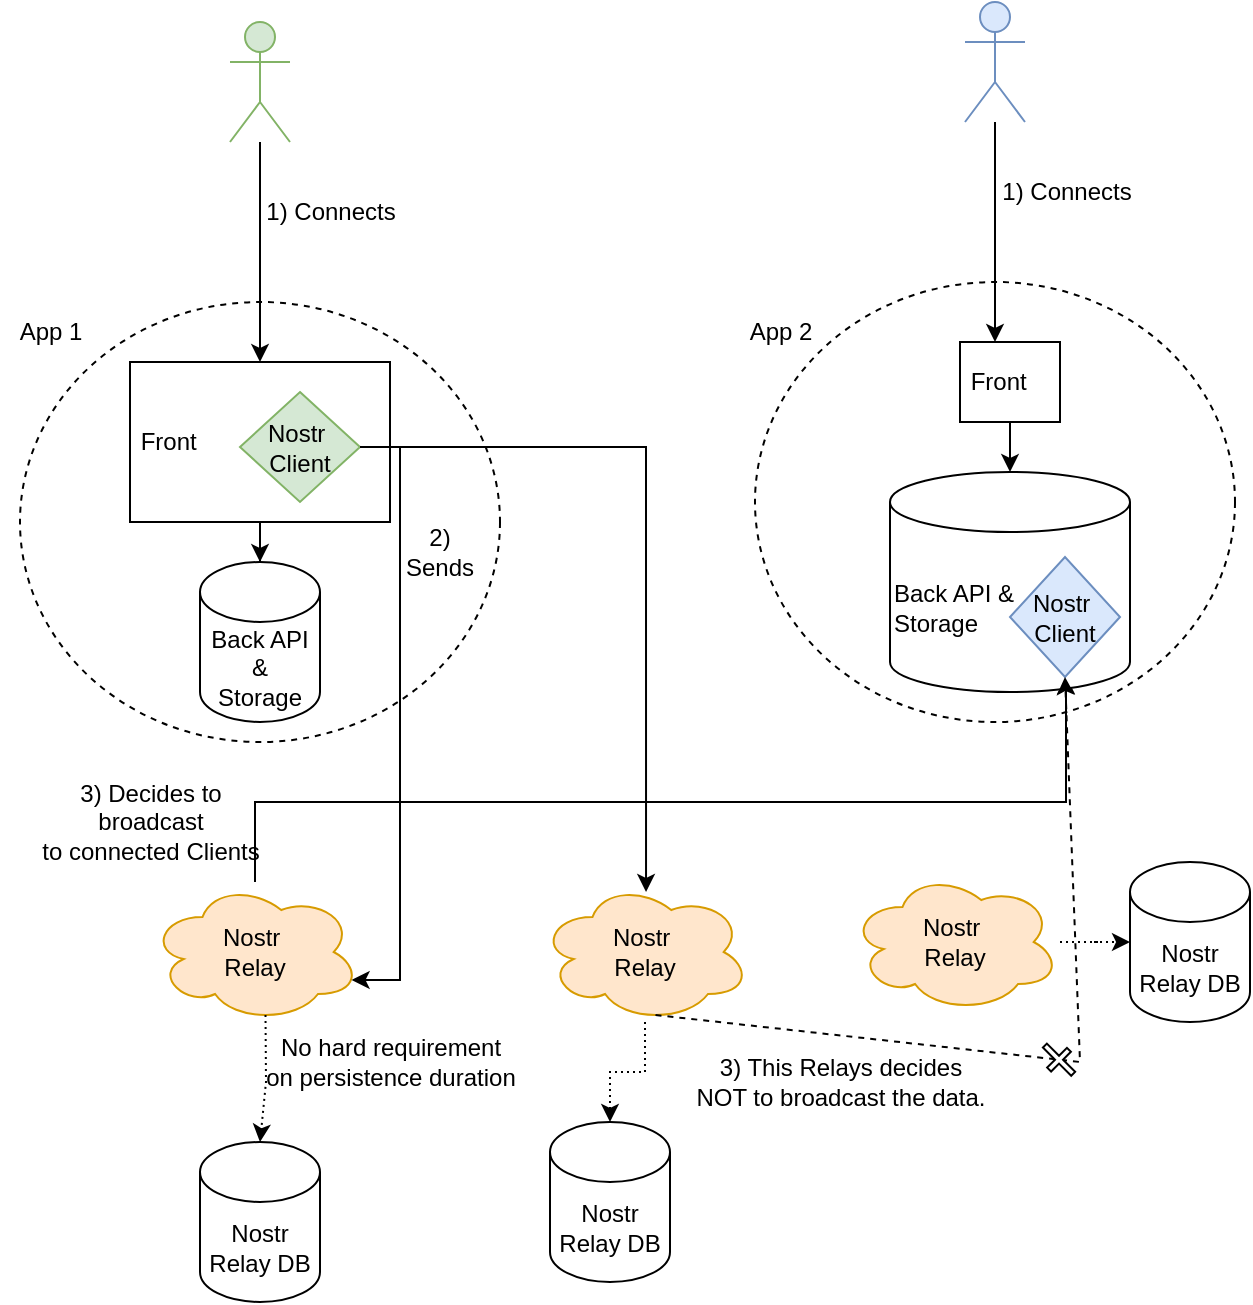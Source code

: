 <mxfile version="24.7.5">
  <diagram name="Page-1" id="JXHdF40nukU7jscAbEXL">
    <mxGraphModel dx="1434" dy="1922" grid="1" gridSize="10" guides="1" tooltips="1" connect="1" arrows="1" fold="1" page="1" pageScale="1" pageWidth="850" pageHeight="1100" math="0" shadow="0">
      <root>
        <mxCell id="0" />
        <mxCell id="1" parent="0" />
        <mxCell id="oXOyr_QHsVJ2hII0ZMJm-3" value="" style="ellipse;whiteSpace=wrap;html=1;fillColor=none;dashed=1;" parent="1" vertex="1">
          <mxGeometry x="60" y="120" width="240" height="220" as="geometry" />
        </mxCell>
        <mxCell id="oXOyr_QHsVJ2hII0ZMJm-21" style="edgeStyle=orthogonalEdgeStyle;rounded=0;orthogonalLoop=1;jettySize=auto;html=1;startArrow=classic;startFill=1;endArrow=none;endFill=0;" parent="1" source="oXOyr_QHsVJ2hII0ZMJm-1" target="oXOyr_QHsVJ2hII0ZMJm-2" edge="1">
          <mxGeometry relative="1" as="geometry" />
        </mxCell>
        <mxCell id="oXOyr_QHsVJ2hII0ZMJm-1" value="Back API &amp;amp;&lt;div&gt;Storage&lt;/div&gt;" style="shape=cylinder3;whiteSpace=wrap;html=1;boundedLbl=1;backgroundOutline=1;size=15;" parent="1" vertex="1">
          <mxGeometry x="150" y="250" width="60" height="80" as="geometry" />
        </mxCell>
        <mxCell id="oXOyr_QHsVJ2hII0ZMJm-2" value="&amp;nbsp;Front" style="rounded=0;whiteSpace=wrap;html=1;align=left;" parent="1" vertex="1">
          <mxGeometry x="115" y="150" width="130" height="80" as="geometry" />
        </mxCell>
        <mxCell id="oXOyr_QHsVJ2hII0ZMJm-8" value="" style="shape=umlActor;verticalLabelPosition=bottom;verticalAlign=top;html=1;outlineConnect=0;fillColor=#d5e8d4;strokeColor=#82b366;" parent="1" vertex="1">
          <mxGeometry x="165" y="-20" width="30" height="60" as="geometry" />
        </mxCell>
        <mxCell id="oXOyr_QHsVJ2hII0ZMJm-10" style="edgeStyle=orthogonalEdgeStyle;rounded=0;orthogonalLoop=1;jettySize=auto;html=1;" parent="1" source="oXOyr_QHsVJ2hII0ZMJm-8" edge="1">
          <mxGeometry relative="1" as="geometry">
            <mxPoint x="180" y="150" as="targetPoint" />
          </mxGeometry>
        </mxCell>
        <mxCell id="oXOyr_QHsVJ2hII0ZMJm-11" value="1) Connects" style="text;html=1;align=center;verticalAlign=middle;resizable=0;points=[];autosize=1;strokeColor=none;fillColor=none;" parent="1" vertex="1">
          <mxGeometry x="170" y="60" width="90" height="30" as="geometry" />
        </mxCell>
        <mxCell id="oXOyr_QHsVJ2hII0ZMJm-12" value="App 1" style="text;html=1;align=center;verticalAlign=middle;resizable=0;points=[];autosize=1;strokeColor=none;fillColor=none;" parent="1" vertex="1">
          <mxGeometry x="50" y="120" width="50" height="30" as="geometry" />
        </mxCell>
        <mxCell id="oXOyr_QHsVJ2hII0ZMJm-13" value="Nostr&amp;nbsp;&lt;div&gt;Client&lt;/div&gt;" style="rhombus;whiteSpace=wrap;html=1;fillColor=#d5e8d4;strokeColor=#82b366;" parent="1" vertex="1">
          <mxGeometry x="170" y="165" width="60" height="55" as="geometry" />
        </mxCell>
        <mxCell id="oXOyr_QHsVJ2hII0ZMJm-16" value="Nostr&lt;div&gt;Relay DB&lt;/div&gt;" style="shape=cylinder3;whiteSpace=wrap;html=1;boundedLbl=1;backgroundOutline=1;size=15;" parent="1" vertex="1">
          <mxGeometry x="150" y="540" width="60" height="80" as="geometry" />
        </mxCell>
        <mxCell id="oXOyr_QHsVJ2hII0ZMJm-53" style="edgeStyle=orthogonalEdgeStyle;rounded=0;orthogonalLoop=1;jettySize=auto;html=1;" parent="1" source="oXOyr_QHsVJ2hII0ZMJm-23" target="oXOyr_QHsVJ2hII0ZMJm-50" edge="1">
          <mxGeometry relative="1" as="geometry">
            <Array as="points">
              <mxPoint x="178" y="370" />
              <mxPoint x="583" y="370" />
            </Array>
          </mxGeometry>
        </mxCell>
        <mxCell id="oXOyr_QHsVJ2hII0ZMJm-23" value="Nostr&amp;nbsp;&lt;div&gt;R&lt;span style=&quot;background-color: initial;&quot;&gt;elay&lt;/span&gt;&lt;/div&gt;" style="ellipse;shape=cloud;whiteSpace=wrap;html=1;fillColor=#ffe6cc;strokeColor=#d79b00;" parent="1" vertex="1">
          <mxGeometry x="125" y="410" width="105" height="70" as="geometry" />
        </mxCell>
        <mxCell id="oXOyr_QHsVJ2hII0ZMJm-25" value="" style="endArrow=classic;html=1;rounded=0;exitX=0.55;exitY=0.95;exitDx=0;exitDy=0;exitPerimeter=0;entryX=0.5;entryY=0;entryDx=0;entryDy=0;entryPerimeter=0;dashed=1;dashPattern=1 2;" parent="1" source="oXOyr_QHsVJ2hII0ZMJm-23" target="oXOyr_QHsVJ2hII0ZMJm-16" edge="1">
          <mxGeometry relative="1" as="geometry">
            <mxPoint x="370" y="360" as="sourcePoint" />
            <mxPoint x="470" y="360" as="targetPoint" />
            <Array as="points">
              <mxPoint x="183" y="510" />
            </Array>
          </mxGeometry>
        </mxCell>
        <mxCell id="oXOyr_QHsVJ2hII0ZMJm-33" value="No hard requirement&lt;div&gt;on persistence duration&lt;/div&gt;" style="text;html=1;align=center;verticalAlign=middle;resizable=0;points=[];autosize=1;strokeColor=none;fillColor=none;" parent="1" vertex="1">
          <mxGeometry x="170" y="480" width="150" height="40" as="geometry" />
        </mxCell>
        <mxCell id="oXOyr_QHsVJ2hII0ZMJm-37" style="edgeStyle=orthogonalEdgeStyle;rounded=0;orthogonalLoop=1;jettySize=auto;html=1;entryX=0.96;entryY=0.7;entryDx=0;entryDy=0;entryPerimeter=0;" parent="1" source="oXOyr_QHsVJ2hII0ZMJm-13" target="oXOyr_QHsVJ2hII0ZMJm-23" edge="1">
          <mxGeometry relative="1" as="geometry">
            <Array as="points">
              <mxPoint x="250" y="193" />
              <mxPoint x="250" y="459" />
            </Array>
          </mxGeometry>
        </mxCell>
        <mxCell id="oXOyr_QHsVJ2hII0ZMJm-38" value="2) Sends" style="text;html=1;align=center;verticalAlign=middle;whiteSpace=wrap;rounded=0;" parent="1" vertex="1">
          <mxGeometry x="260" y="230" width="20" height="30" as="geometry" />
        </mxCell>
        <mxCell id="oXOyr_QHsVJ2hII0ZMJm-39" value="Nostr&amp;nbsp;&lt;div&gt;R&lt;span style=&quot;background-color: initial;&quot;&gt;elay&lt;/span&gt;&lt;/div&gt;" style="ellipse;shape=cloud;whiteSpace=wrap;html=1;fillColor=#ffe6cc;strokeColor=#d79b00;" parent="1" vertex="1">
          <mxGeometry x="320" y="410" width="105" height="70" as="geometry" />
        </mxCell>
        <mxCell id="oXOyr_QHsVJ2hII0ZMJm-40" value="Nostr&amp;nbsp;&lt;div&gt;R&lt;span style=&quot;background-color: initial;&quot;&gt;elay&lt;/span&gt;&lt;/div&gt;" style="ellipse;shape=cloud;whiteSpace=wrap;html=1;fillColor=#ffe6cc;strokeColor=#d79b00;" parent="1" vertex="1">
          <mxGeometry x="475" y="405" width="105" height="70" as="geometry" />
        </mxCell>
        <mxCell id="oXOyr_QHsVJ2hII0ZMJm-41" style="edgeStyle=orthogonalEdgeStyle;rounded=0;orthogonalLoop=1;jettySize=auto;html=1;entryX=0.505;entryY=0.071;entryDx=0;entryDy=0;entryPerimeter=0;" parent="1" source="oXOyr_QHsVJ2hII0ZMJm-13" target="oXOyr_QHsVJ2hII0ZMJm-39" edge="1">
          <mxGeometry relative="1" as="geometry" />
        </mxCell>
        <mxCell id="oXOyr_QHsVJ2hII0ZMJm-42" value="" style="ellipse;whiteSpace=wrap;html=1;fillColor=none;dashed=1;" parent="1" vertex="1">
          <mxGeometry x="427.5" y="110" width="240" height="220" as="geometry" />
        </mxCell>
        <mxCell id="oXOyr_QHsVJ2hII0ZMJm-44" value="Back API &amp;amp;&lt;div&gt;Storage&lt;/div&gt;" style="shape=cylinder3;whiteSpace=wrap;html=1;boundedLbl=1;backgroundOutline=1;size=15;align=left;" parent="1" vertex="1">
          <mxGeometry x="495" y="205" width="120" height="110" as="geometry" />
        </mxCell>
        <mxCell id="oXOyr_QHsVJ2hII0ZMJm-52" style="edgeStyle=orthogonalEdgeStyle;rounded=0;orthogonalLoop=1;jettySize=auto;html=1;" parent="1" source="oXOyr_QHsVJ2hII0ZMJm-45" target="oXOyr_QHsVJ2hII0ZMJm-44" edge="1">
          <mxGeometry relative="1" as="geometry" />
        </mxCell>
        <mxCell id="oXOyr_QHsVJ2hII0ZMJm-45" value="&amp;nbsp;Front" style="rounded=0;whiteSpace=wrap;html=1;align=left;" parent="1" vertex="1">
          <mxGeometry x="530" y="140" width="50" height="40" as="geometry" />
        </mxCell>
        <mxCell id="oXOyr_QHsVJ2hII0ZMJm-46" value="" style="shape=umlActor;verticalLabelPosition=bottom;verticalAlign=top;html=1;outlineConnect=0;fillColor=#dae8fc;strokeColor=#6c8ebf;" parent="1" vertex="1">
          <mxGeometry x="532.5" y="-30" width="30" height="60" as="geometry" />
        </mxCell>
        <mxCell id="oXOyr_QHsVJ2hII0ZMJm-47" style="edgeStyle=orthogonalEdgeStyle;rounded=0;orthogonalLoop=1;jettySize=auto;html=1;" parent="1" source="oXOyr_QHsVJ2hII0ZMJm-46" edge="1">
          <mxGeometry relative="1" as="geometry">
            <mxPoint x="547.5" y="140" as="targetPoint" />
          </mxGeometry>
        </mxCell>
        <mxCell id="oXOyr_QHsVJ2hII0ZMJm-48" value="1) Connects" style="text;html=1;align=center;verticalAlign=middle;resizable=0;points=[];autosize=1;strokeColor=none;fillColor=none;" parent="1" vertex="1">
          <mxGeometry x="537.5" y="50" width="90" height="30" as="geometry" />
        </mxCell>
        <mxCell id="oXOyr_QHsVJ2hII0ZMJm-49" value="App 2" style="text;html=1;align=center;verticalAlign=middle;resizable=0;points=[];autosize=1;strokeColor=none;fillColor=none;" parent="1" vertex="1">
          <mxGeometry x="415" y="120" width="50" height="30" as="geometry" />
        </mxCell>
        <mxCell id="oXOyr_QHsVJ2hII0ZMJm-50" value="Nostr&amp;nbsp;&lt;div&gt;Client&lt;/div&gt;" style="rhombus;whiteSpace=wrap;html=1;fillColor=#dae8fc;strokeColor=#6c8ebf;direction=south;" parent="1" vertex="1">
          <mxGeometry x="555" y="247.5" width="55" height="60" as="geometry" />
        </mxCell>
        <mxCell id="oXOyr_QHsVJ2hII0ZMJm-55" value="3) Deci&lt;span style=&quot;background-color: initial;&quot;&gt;des to&lt;/span&gt;&lt;div&gt;broadcast&lt;br&gt;to connected Clients&lt;/div&gt;" style="text;html=1;align=center;verticalAlign=middle;resizable=0;points=[];autosize=1;strokeColor=none;fillColor=none;" parent="1" vertex="1">
          <mxGeometry x="60" y="350" width="130" height="60" as="geometry" />
        </mxCell>
        <mxCell id="oXOyr_QHsVJ2hII0ZMJm-59" value="" style="endArrow=classic;html=1;rounded=0;exitX=0.55;exitY=0.95;exitDx=0;exitDy=0;exitPerimeter=0;entryX=1;entryY=0.5;entryDx=0;entryDy=0;dashed=1;" parent="1" source="oXOyr_QHsVJ2hII0ZMJm-39" target="oXOyr_QHsVJ2hII0ZMJm-50" edge="1">
          <mxGeometry relative="1" as="geometry">
            <mxPoint x="532.5" y="530" as="sourcePoint" />
            <mxPoint x="709.5" y="603" as="targetPoint" />
            <Array as="points">
              <mxPoint x="590" y="500" />
            </Array>
          </mxGeometry>
        </mxCell>
        <mxCell id="oXOyr_QHsVJ2hII0ZMJm-60" value="" style="shape=cross;html=1;outlineConnect=0;fillStyle=auto;flipV=1;flipH=1;rotation=45;" parent="oXOyr_QHsVJ2hII0ZMJm-59" vertex="1">
          <mxGeometry width="20" height="14" relative="1" as="geometry">
            <mxPoint x="-10" y="-7" as="offset" />
          </mxGeometry>
        </mxCell>
        <mxCell id="oXOyr_QHsVJ2hII0ZMJm-61" value="3) This Relays decides&lt;br&gt;NOT to broadcast the data." style="text;html=1;align=center;verticalAlign=middle;resizable=0;points=[];autosize=1;strokeColor=none;fillColor=none;" parent="1" vertex="1">
          <mxGeometry x="385" y="490" width="170" height="40" as="geometry" />
        </mxCell>
        <mxCell id="xJf6He4Ev0Zyu2FtWIjX-1" value="Nostr&lt;div&gt;Relay DB&lt;/div&gt;" style="shape=cylinder3;whiteSpace=wrap;html=1;boundedLbl=1;backgroundOutline=1;size=15;" vertex="1" parent="1">
          <mxGeometry x="325" y="530" width="60" height="80" as="geometry" />
        </mxCell>
        <mxCell id="xJf6He4Ev0Zyu2FtWIjX-2" value="Nostr&lt;div&gt;Relay DB&lt;/div&gt;" style="shape=cylinder3;whiteSpace=wrap;html=1;boundedLbl=1;backgroundOutline=1;size=15;" vertex="1" parent="1">
          <mxGeometry x="615" y="400" width="60" height="80" as="geometry" />
        </mxCell>
        <mxCell id="xJf6He4Ev0Zyu2FtWIjX-3" style="edgeStyle=orthogonalEdgeStyle;rounded=0;orthogonalLoop=1;jettySize=auto;html=1;entryX=0.5;entryY=0;entryDx=0;entryDy=0;entryPerimeter=0;dashed=1;dashPattern=1 2;" edge="1" parent="1" source="oXOyr_QHsVJ2hII0ZMJm-39" target="xJf6He4Ev0Zyu2FtWIjX-1">
          <mxGeometry relative="1" as="geometry" />
        </mxCell>
        <mxCell id="xJf6He4Ev0Zyu2FtWIjX-13" style="edgeStyle=orthogonalEdgeStyle;rounded=0;orthogonalLoop=1;jettySize=auto;html=1;entryX=0;entryY=0.5;entryDx=0;entryDy=0;entryPerimeter=0;dashed=1;dashPattern=1 2;" edge="1" parent="1" source="oXOyr_QHsVJ2hII0ZMJm-40" target="xJf6He4Ev0Zyu2FtWIjX-2">
          <mxGeometry relative="1" as="geometry" />
        </mxCell>
      </root>
    </mxGraphModel>
  </diagram>
</mxfile>
